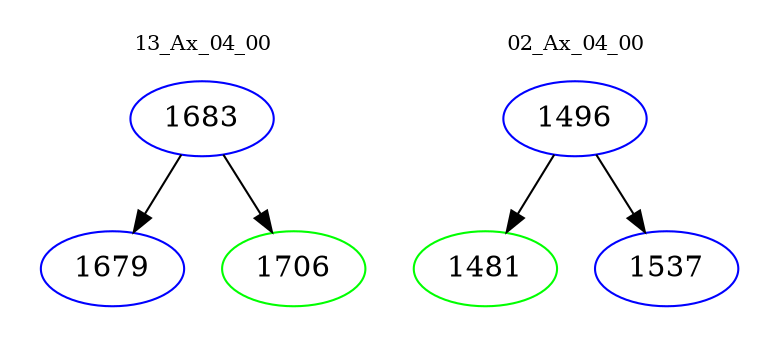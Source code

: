 digraph{
subgraph cluster_0 {
color = white
label = "13_Ax_04_00";
fontsize=10;
T0_1683 [label="1683", color="blue"]
T0_1683 -> T0_1679 [color="black"]
T0_1679 [label="1679", color="blue"]
T0_1683 -> T0_1706 [color="black"]
T0_1706 [label="1706", color="green"]
}
subgraph cluster_1 {
color = white
label = "02_Ax_04_00";
fontsize=10;
T1_1496 [label="1496", color="blue"]
T1_1496 -> T1_1481 [color="black"]
T1_1481 [label="1481", color="green"]
T1_1496 -> T1_1537 [color="black"]
T1_1537 [label="1537", color="blue"]
}
}
